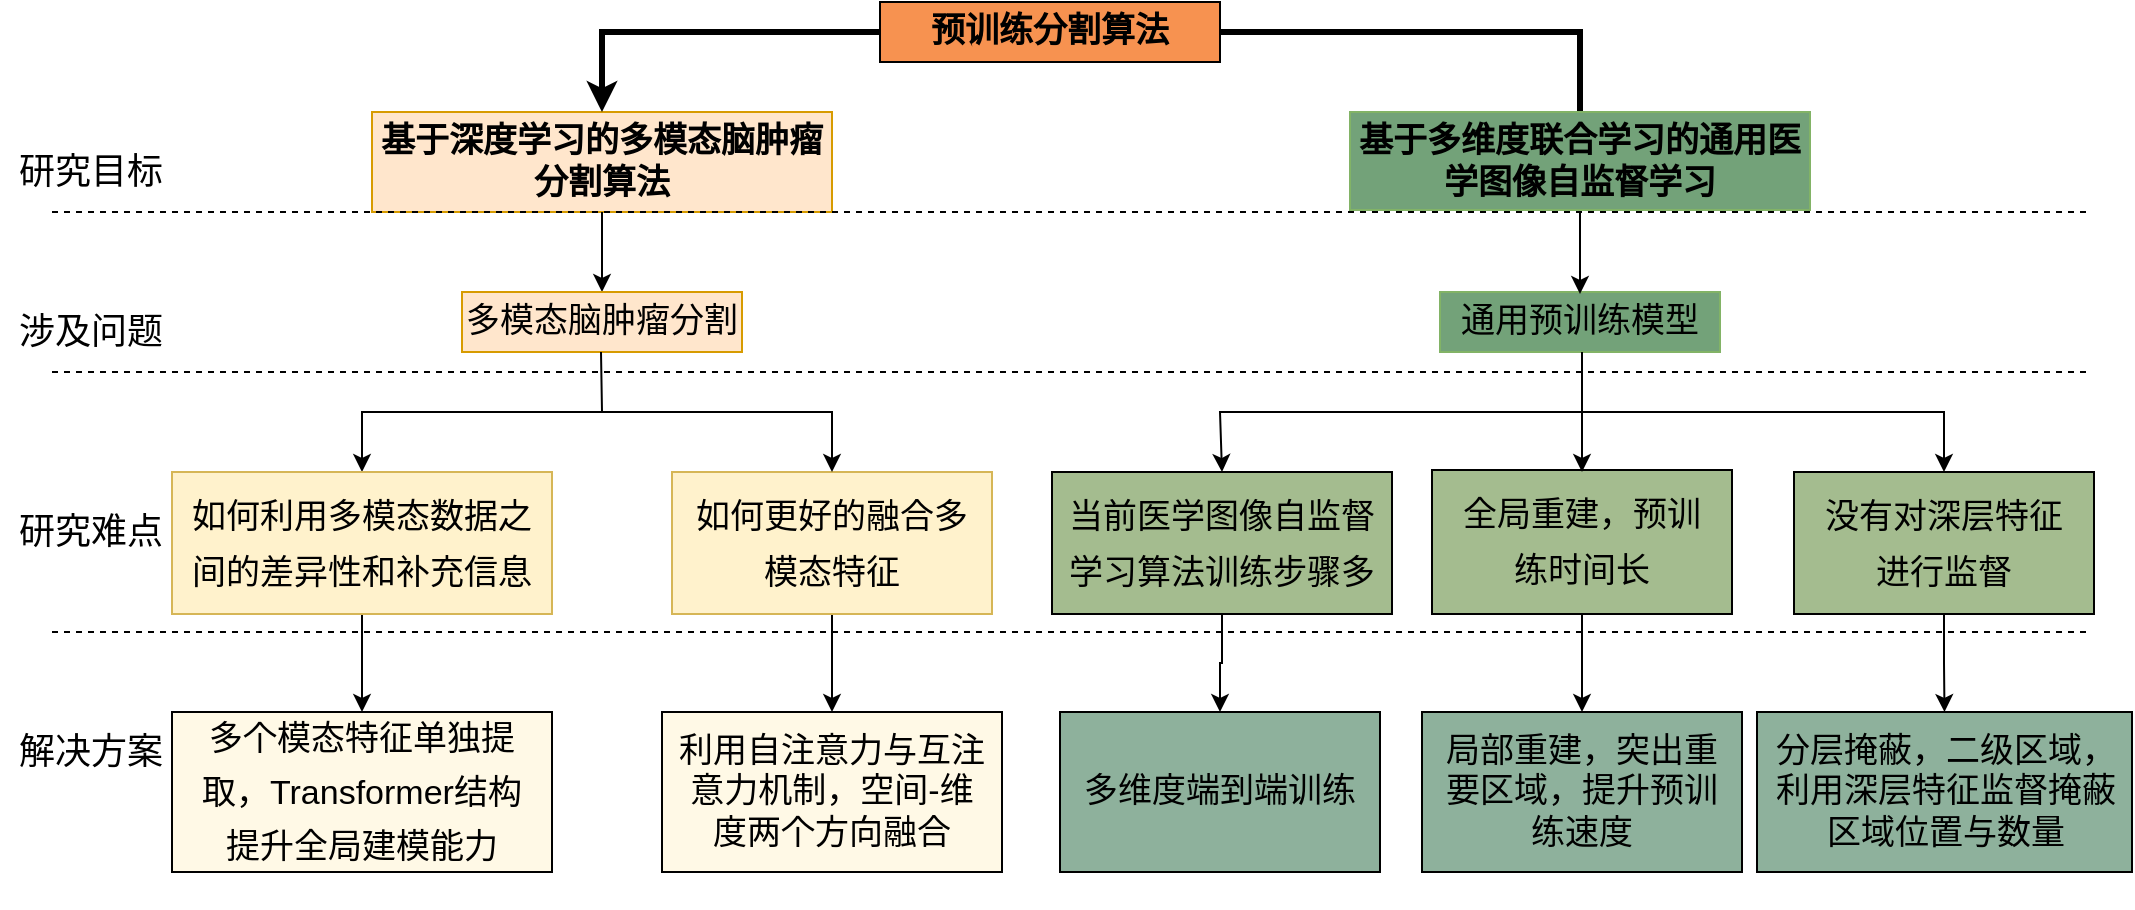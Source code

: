 <mxfile version="20.8.14" type="github">
  <diagram id="0XalJRFb_FaLtltL8yvP" name="Page-1">
    <mxGraphModel dx="1194" dy="716" grid="1" gridSize="10" guides="1" tooltips="1" connect="1" arrows="1" fold="1" page="1" pageScale="1" pageWidth="827" pageHeight="1169" math="0" shadow="0">
      <root>
        <mxCell id="0" />
        <mxCell id="1" parent="0" />
        <mxCell id="RfJ-P4A6I4sV2qX86uT7-1" value="&lt;b style=&quot;font-size: 17px;&quot;&gt;基于深度学习的多模态脑肿瘤分割算法&lt;/b&gt;" style="rounded=0;whiteSpace=wrap;html=1;fontSize=17;spacing=3;fillColor=#ffe6cc;strokeColor=#d79b00;" parent="1" vertex="1">
          <mxGeometry x="240" y="190" width="230" height="50" as="geometry" />
        </mxCell>
        <mxCell id="nW3R6R8pkiTnBgql9zXT-2" value="" style="edgeStyle=orthogonalEdgeStyle;rounded=0;orthogonalLoop=1;jettySize=auto;html=1;entryX=0.5;entryY=0;entryDx=0;entryDy=0;fontSize=17;strokeWidth=3;" parent="1" source="RfJ-P4A6I4sV2qX86uT7-2" target="RfJ-P4A6I4sV2qX86uT7-1" edge="1">
          <mxGeometry relative="1" as="geometry">
            <mxPoint x="330" y="50" as="targetPoint" />
            <Array as="points">
              <mxPoint x="844" y="150" />
              <mxPoint x="355" y="150" />
            </Array>
          </mxGeometry>
        </mxCell>
        <mxCell id="RfJ-P4A6I4sV2qX86uT7-2" value="&lt;b style=&quot;font-size: 17px;&quot;&gt;基于多维度联合学习的通用医学图像自监督学习&lt;/b&gt;" style="rounded=0;whiteSpace=wrap;html=1;fontSize=17;spacing=3;fillColor=#73A279;strokeColor=#82b366;" parent="1" vertex="1">
          <mxGeometry x="729" y="190" width="230" height="49" as="geometry" />
        </mxCell>
        <mxCell id="RfJ-P4A6I4sV2qX86uT7-3" value="" style="endArrow=classic;html=1;rounded=0;fontSize=17;" parent="1" edge="1">
          <mxGeometry width="50" height="50" relative="1" as="geometry">
            <mxPoint x="355" y="240" as="sourcePoint" />
            <mxPoint x="355" y="280" as="targetPoint" />
          </mxGeometry>
        </mxCell>
        <mxCell id="RfJ-P4A6I4sV2qX86uT7-6" value="&lt;span style=&quot;font-size: 17px;&quot;&gt;多模态脑肿瘤分割&lt;/span&gt;" style="rounded=0;whiteSpace=wrap;html=1;fontSize=17;fontStyle=0;fillColor=#ffe6cc;strokeColor=#d79b00;" parent="1" vertex="1">
          <mxGeometry x="285" y="280" width="140" height="30" as="geometry" />
        </mxCell>
        <mxCell id="RfJ-P4A6I4sV2qX86uT7-7" value="&lt;span style=&quot;font-size: 17px;&quot;&gt;通用预训练模型&lt;/span&gt;" style="rounded=0;whiteSpace=wrap;html=1;fontSize=17;fontStyle=0;fillColor=#73A279;strokeColor=#82b366;" parent="1" vertex="1">
          <mxGeometry x="774" y="280" width="140" height="30" as="geometry" />
        </mxCell>
        <mxCell id="RfJ-P4A6I4sV2qX86uT7-8" value="" style="endArrow=classic;html=1;rounded=0;fontSize=17;" parent="1" edge="1">
          <mxGeometry width="50" height="50" relative="1" as="geometry">
            <mxPoint x="844" y="240" as="sourcePoint" />
            <mxPoint x="844" y="281" as="targetPoint" />
          </mxGeometry>
        </mxCell>
        <mxCell id="RfJ-P4A6I4sV2qX86uT7-9" value="" style="endArrow=classic;html=1;rounded=0;fontSize=17;entryX=0.5;entryY=0;entryDx=0;entryDy=0;" parent="1" edge="1" target="RfJ-P4A6I4sV2qX86uT7-10">
          <mxGeometry width="50" height="50" relative="1" as="geometry">
            <mxPoint x="354.5" y="310" as="sourcePoint" />
            <mxPoint x="235" y="380" as="targetPoint" />
            <Array as="points">
              <mxPoint x="355" y="340" />
              <mxPoint x="235" y="340" />
            </Array>
          </mxGeometry>
        </mxCell>
        <mxCell id="RfJ-P4A6I4sV2qX86uT7-21" value="" style="edgeStyle=orthogonalEdgeStyle;rounded=0;orthogonalLoop=1;jettySize=auto;html=1;fontSize=17;fontColor=none;" parent="1" source="RfJ-P4A6I4sV2qX86uT7-10" target="RfJ-P4A6I4sV2qX86uT7-20" edge="1">
          <mxGeometry relative="1" as="geometry" />
        </mxCell>
        <mxCell id="RfJ-P4A6I4sV2qX86uT7-10" value="&lt;span style=&quot;line-height: 1.6; font-size: 17px;&quot;&gt;如何利用多模态数据之间的差异性和补充信息&lt;/span&gt;" style="rounded=0;whiteSpace=wrap;html=1;spacingTop=0;spacing=9;fontSize=17;fontStyle=0;fillColor=#fff2cc;strokeColor=#d6b656;" parent="1" vertex="1">
          <mxGeometry x="140" y="370" width="190" height="71" as="geometry" />
        </mxCell>
        <mxCell id="RfJ-P4A6I4sV2qX86uT7-23" value="" style="edgeStyle=orthogonalEdgeStyle;rounded=0;orthogonalLoop=1;jettySize=auto;html=1;fontSize=17;fontColor=none;" parent="1" source="RfJ-P4A6I4sV2qX86uT7-11" target="RfJ-P4A6I4sV2qX86uT7-22" edge="1">
          <mxGeometry relative="1" as="geometry" />
        </mxCell>
        <mxCell id="RfJ-P4A6I4sV2qX86uT7-11" value="&lt;span style=&quot;line-height: 1.6; font-size: 17px;&quot;&gt;如何更好的融合多模态特征&lt;/span&gt;" style="rounded=0;whiteSpace=wrap;html=1;spacingTop=0;spacing=9;fontSize=17;fontStyle=0;fillColor=#fff2cc;strokeColor=#d6b656;" parent="1" vertex="1">
          <mxGeometry x="390" y="370" width="160" height="71" as="geometry" />
        </mxCell>
        <mxCell id="RfJ-P4A6I4sV2qX86uT7-12" value="" style="endArrow=classic;html=1;rounded=0;fontSize=17;entryX=0.5;entryY=0;entryDx=0;entryDy=0;" parent="1" edge="1" target="RfJ-P4A6I4sV2qX86uT7-11">
          <mxGeometry width="50" height="50" relative="1" as="geometry">
            <mxPoint x="355" y="340" as="sourcePoint" />
            <mxPoint x="475" y="380" as="targetPoint" />
            <Array as="points">
              <mxPoint x="470" y="340" />
            </Array>
          </mxGeometry>
        </mxCell>
        <mxCell id="RfJ-P4A6I4sV2qX86uT7-13" value="" style="endArrow=classic;html=1;rounded=0;fontSize=17;entryX=0.5;entryY=0;entryDx=0;entryDy=0;" parent="1" edge="1" target="RfJ-P4A6I4sV2qX86uT7-14">
          <mxGeometry width="50" height="50" relative="1" as="geometry">
            <mxPoint x="845" y="310" as="sourcePoint" />
            <mxPoint x="665" y="380" as="targetPoint" />
            <Array as="points">
              <mxPoint x="845" y="340" />
              <mxPoint x="664" y="340" />
            </Array>
          </mxGeometry>
        </mxCell>
        <mxCell id="RfJ-P4A6I4sV2qX86uT7-25" value="" style="edgeStyle=orthogonalEdgeStyle;rounded=0;orthogonalLoop=1;jettySize=auto;html=1;fontSize=17;fontColor=none;" parent="1" source="RfJ-P4A6I4sV2qX86uT7-14" target="RfJ-P4A6I4sV2qX86uT7-24" edge="1">
          <mxGeometry relative="1" as="geometry" />
        </mxCell>
        <mxCell id="RfJ-P4A6I4sV2qX86uT7-14" value="&lt;span style=&quot;line-height: 1.6; font-size: 17px;&quot;&gt;当前医学图像自监督学习算法训练步骤多&lt;/span&gt;" style="rounded=0;whiteSpace=wrap;html=1;spacingTop=0;spacing=9;fontSize=17;fontStyle=0;fillColor=#A4BC8F;" parent="1" vertex="1">
          <mxGeometry x="580" y="370" width="170" height="71" as="geometry" />
        </mxCell>
        <mxCell id="RfJ-P4A6I4sV2qX86uT7-29" value="" style="edgeStyle=orthogonalEdgeStyle;rounded=0;orthogonalLoop=1;jettySize=auto;html=1;fontSize=17;fontColor=none;" parent="1" source="RfJ-P4A6I4sV2qX86uT7-15" target="RfJ-P4A6I4sV2qX86uT7-28" edge="1">
          <mxGeometry relative="1" as="geometry" />
        </mxCell>
        <mxCell id="RfJ-P4A6I4sV2qX86uT7-15" value="&lt;span style=&quot;line-height: 1.6; font-size: 17px;&quot;&gt;没有对深层特征进行监督&lt;/span&gt;" style="rounded=0;whiteSpace=wrap;html=1;spacingTop=0;spacing=9;fontSize=17;fontStyle=0;fillColor=#A4BC8F;" parent="1" vertex="1">
          <mxGeometry x="951" y="370" width="150" height="71" as="geometry" />
        </mxCell>
        <mxCell id="RfJ-P4A6I4sV2qX86uT7-16" value="" style="endArrow=classic;html=1;rounded=0;fontSize=17;entryX=0.5;entryY=0;entryDx=0;entryDy=0;" parent="1" edge="1" target="RfJ-P4A6I4sV2qX86uT7-15">
          <mxGeometry width="50" height="50" relative="1" as="geometry">
            <mxPoint x="845" y="340" as="sourcePoint" />
            <mxPoint x="1025" y="380" as="targetPoint" />
            <Array as="points">
              <mxPoint x="1026" y="340" />
            </Array>
          </mxGeometry>
        </mxCell>
        <mxCell id="RfJ-P4A6I4sV2qX86uT7-27" value="" style="edgeStyle=orthogonalEdgeStyle;rounded=0;orthogonalLoop=1;jettySize=auto;html=1;fontSize=17;fontColor=none;" parent="1" source="RfJ-P4A6I4sV2qX86uT7-17" target="RfJ-P4A6I4sV2qX86uT7-26" edge="1">
          <mxGeometry relative="1" as="geometry" />
        </mxCell>
        <mxCell id="RfJ-P4A6I4sV2qX86uT7-17" value="&lt;span style=&quot;line-height: 1.6; font-size: 17px;&quot;&gt;全局重建，预训练时间长&lt;/span&gt;" style="rounded=0;whiteSpace=wrap;html=1;spacingTop=0;spacing=9;fontSize=17;fontStyle=0;fillColor=#A4BC8F;" parent="1" vertex="1">
          <mxGeometry x="770" y="369" width="150" height="72" as="geometry" />
        </mxCell>
        <mxCell id="RfJ-P4A6I4sV2qX86uT7-18" value="" style="endArrow=classic;html=1;rounded=0;fontSize=17;" parent="1" edge="1">
          <mxGeometry width="50" height="50" relative="1" as="geometry">
            <mxPoint x="845" y="340" as="sourcePoint" />
            <mxPoint x="845" y="370" as="targetPoint" />
          </mxGeometry>
        </mxCell>
        <mxCell id="RfJ-P4A6I4sV2qX86uT7-20" value="&lt;p style=&quot;line-height: 1.6; font-size: 17px;&quot;&gt;多个模态特征单独提取，Transformer结构提升全局建模能力&lt;/p&gt;" style="whiteSpace=wrap;html=1;fontSize=17;rounded=0;spacingTop=0;spacing=9;fontStyle=0;fillColor=#FFF9E6;" parent="1" vertex="1">
          <mxGeometry x="140" y="490" width="190" height="80" as="geometry" />
        </mxCell>
        <mxCell id="RfJ-P4A6I4sV2qX86uT7-22" value="利用自注意力与互注意力机制，空间-维度两个方向融合" style="whiteSpace=wrap;html=1;fontSize=17;rounded=0;spacingTop=0;spacing=9;fontStyle=0;fillColor=#FFF9E6;" parent="1" vertex="1">
          <mxGeometry x="385" y="490" width="170" height="80" as="geometry" />
        </mxCell>
        <mxCell id="RfJ-P4A6I4sV2qX86uT7-24" value="多维度端到端训练" style="whiteSpace=wrap;html=1;fontSize=17;rounded=0;spacingTop=0;spacing=9;fontStyle=0;fillColor=#8EB19C;" parent="1" vertex="1">
          <mxGeometry x="584" y="490" width="160" height="80" as="geometry" />
        </mxCell>
        <mxCell id="RfJ-P4A6I4sV2qX86uT7-26" value="局部重建，突出重要区域，提升预训练速度" style="whiteSpace=wrap;html=1;fontSize=17;rounded=0;spacingTop=0;spacing=9;fontStyle=0;fillColor=#8EB19C;" parent="1" vertex="1">
          <mxGeometry x="765" y="490" width="160" height="80" as="geometry" />
        </mxCell>
        <mxCell id="RfJ-P4A6I4sV2qX86uT7-28" value="分层掩蔽，二级区域，利用深层特征监督掩蔽区域位置与数量" style="whiteSpace=wrap;html=1;fontSize=17;rounded=0;spacingTop=0;spacing=9;fontStyle=0;fillColor=#8EB19C;" parent="1" vertex="1">
          <mxGeometry x="932.5" y="490" width="187.5" height="80" as="geometry" />
        </mxCell>
        <mxCell id="RfJ-P4A6I4sV2qX86uT7-30" value="" style="endArrow=none;dashed=1;html=1;rounded=0;fontSize=13;fontColor=none;" parent="1" edge="1">
          <mxGeometry width="50" height="50" relative="1" as="geometry">
            <mxPoint x="80" y="240" as="sourcePoint" />
            <mxPoint x="1100" y="240" as="targetPoint" />
          </mxGeometry>
        </mxCell>
        <mxCell id="RfJ-P4A6I4sV2qX86uT7-31" value="" style="endArrow=none;dashed=1;html=1;rounded=0;fontSize=13;fontColor=none;" parent="1" edge="1">
          <mxGeometry width="50" height="50" relative="1" as="geometry">
            <mxPoint x="80" y="320" as="sourcePoint" />
            <mxPoint x="1100" y="320" as="targetPoint" />
          </mxGeometry>
        </mxCell>
        <mxCell id="RfJ-P4A6I4sV2qX86uT7-32" value="" style="endArrow=none;dashed=1;html=1;rounded=0;fontSize=13;fontColor=none;" parent="1" edge="1">
          <mxGeometry width="50" height="50" relative="1" as="geometry">
            <mxPoint x="80" y="450" as="sourcePoint" />
            <mxPoint x="1100" y="450" as="targetPoint" />
          </mxGeometry>
        </mxCell>
        <mxCell id="RfJ-P4A6I4sV2qX86uT7-34" value="&lt;font style=&quot;font-size: 18px&quot;&gt;研究目标&lt;/font&gt;" style="text;html=1;align=center;verticalAlign=middle;resizable=0;points=[];autosize=1;strokeColor=none;fillColor=none;fontSize=13;fontColor=none;" parent="1" vertex="1">
          <mxGeometry x="54" y="210" width="90" height="20" as="geometry" />
        </mxCell>
        <mxCell id="RfJ-P4A6I4sV2qX86uT7-35" value="&lt;font style=&quot;font-size: 18px&quot;&gt;涉及问题&lt;/font&gt;" style="text;html=1;align=center;verticalAlign=middle;resizable=0;points=[];autosize=1;strokeColor=none;fillColor=none;fontSize=13;fontColor=none;" parent="1" vertex="1">
          <mxGeometry x="54" y="290" width="90" height="20" as="geometry" />
        </mxCell>
        <mxCell id="RfJ-P4A6I4sV2qX86uT7-36" value="&lt;font style=&quot;font-size: 18px&quot;&gt;研究难点&lt;/font&gt;" style="text;html=1;align=center;verticalAlign=middle;resizable=0;points=[];autosize=1;strokeColor=none;fillColor=none;fontSize=13;fontColor=none;" parent="1" vertex="1">
          <mxGeometry x="54" y="390" width="90" height="20" as="geometry" />
        </mxCell>
        <mxCell id="RfJ-P4A6I4sV2qX86uT7-37" value="&lt;font style=&quot;font-size: 18px&quot;&gt;解决方案&lt;/font&gt;" style="text;html=1;align=center;verticalAlign=middle;resizable=0;points=[];autosize=1;strokeColor=none;fillColor=none;fontSize=13;fontColor=none;" parent="1" vertex="1">
          <mxGeometry x="54" y="500" width="90" height="20" as="geometry" />
        </mxCell>
        <mxCell id="nW3R6R8pkiTnBgql9zXT-5" value="&lt;b style=&quot;font-size: 17px;&quot;&gt;预训练分割算法&lt;/b&gt;" style="rounded=0;whiteSpace=wrap;html=1;fontSize=17;fillColor=#F79250;" parent="1" vertex="1">
          <mxGeometry x="494" y="135" width="170" height="30" as="geometry" />
        </mxCell>
      </root>
    </mxGraphModel>
  </diagram>
</mxfile>
